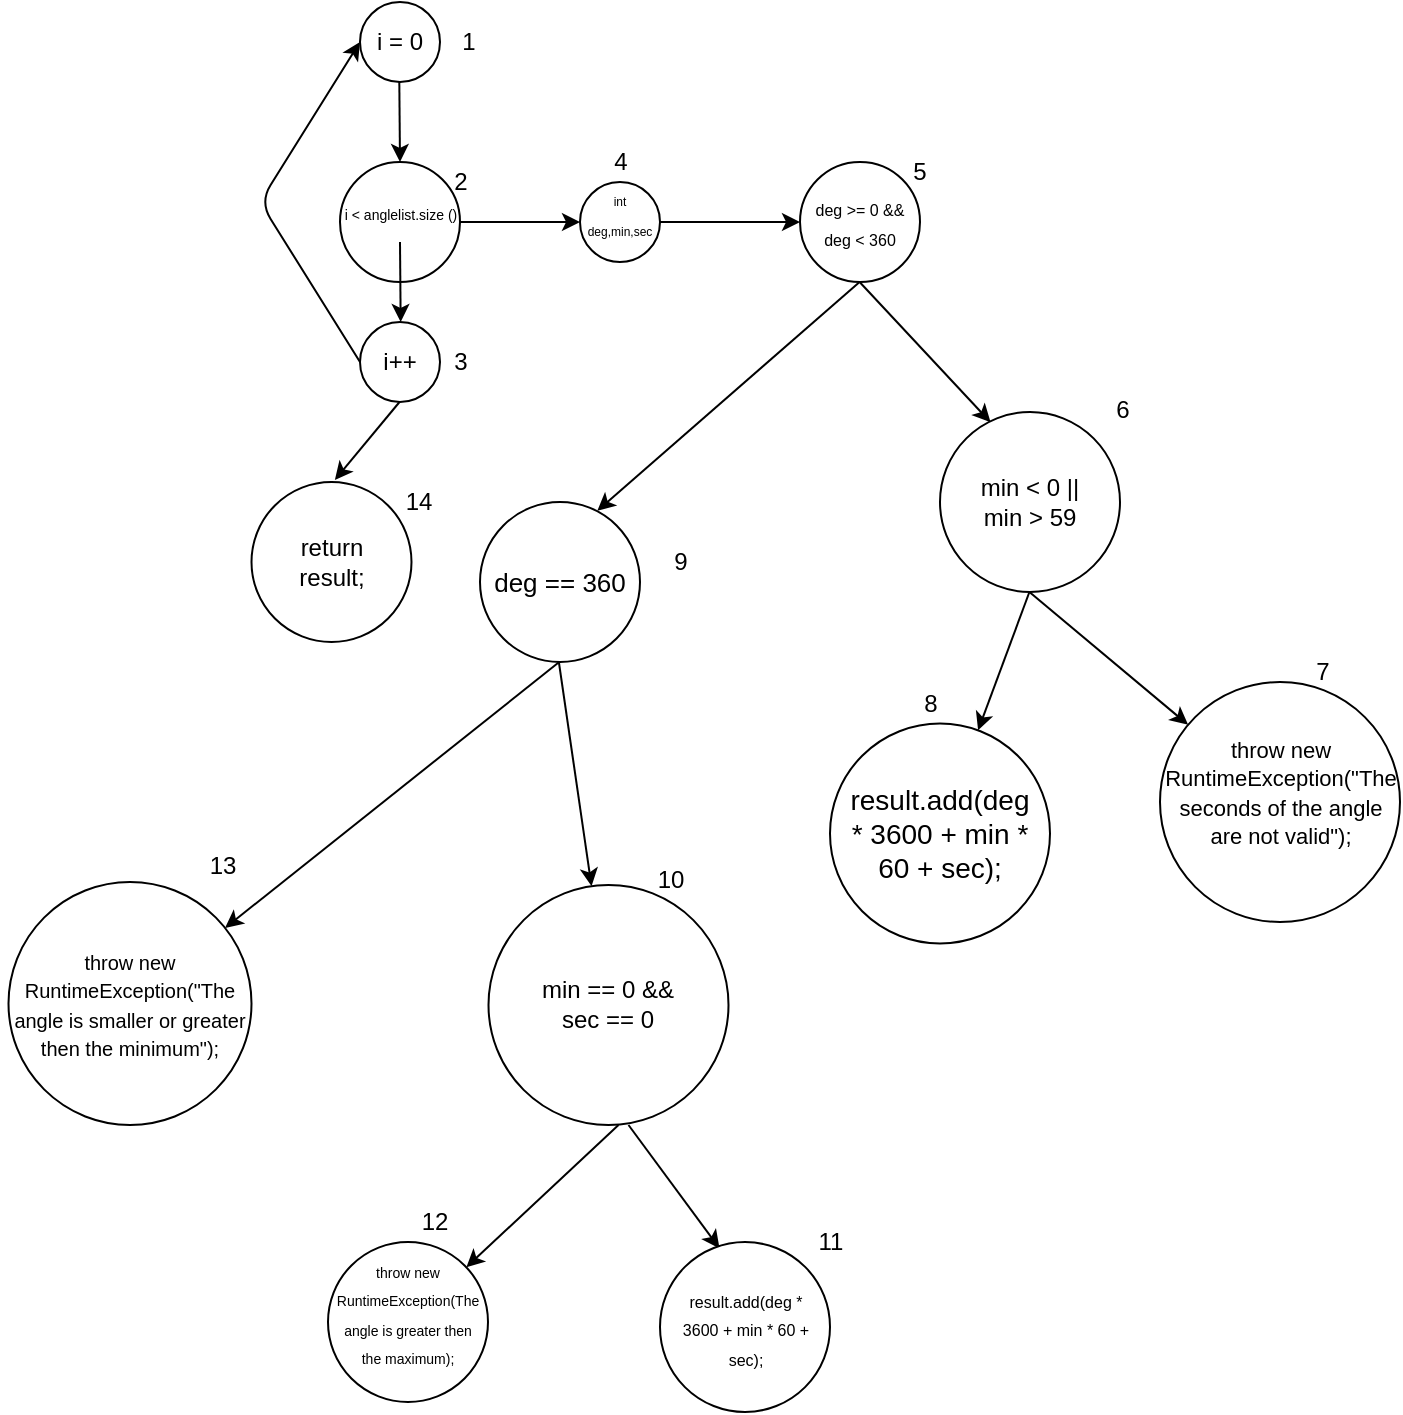 <mxfile version="13.2.3" type="device"><diagram id="tb1U6CzB2DWkU8TJfTTh" name="Page-1"><mxGraphModel dx="981" dy="548" grid="1" gridSize="10" guides="1" tooltips="1" connect="1" arrows="1" fold="1" page="1" pageScale="1" pageWidth="827" pageHeight="1169" math="0" shadow="0"><root><mxCell id="0"/><mxCell id="1" parent="0"/><mxCell id="IvsjY9yBTVIbyTIs3-FD-3" value="" style="ellipse;whiteSpace=wrap;html=1;aspect=fixed;" vertex="1" parent="1"><mxGeometry x="350" y="60" width="40" height="40" as="geometry"/></mxCell><mxCell id="IvsjY9yBTVIbyTIs3-FD-4" value="" style="endArrow=classic;html=1;" edge="1" parent="1"><mxGeometry width="50" height="50" relative="1" as="geometry"><mxPoint x="369.66" y="100" as="sourcePoint"/><mxPoint x="370" y="140" as="targetPoint"/><Array as="points"><mxPoint x="369.66" y="100"/></Array></mxGeometry></mxCell><mxCell id="IvsjY9yBTVIbyTIs3-FD-5" value="" style="ellipse;whiteSpace=wrap;html=1;aspect=fixed;" vertex="1" parent="1"><mxGeometry x="340" y="140" width="60" height="60" as="geometry"/></mxCell><mxCell id="IvsjY9yBTVIbyTIs3-FD-6" value="" style="ellipse;whiteSpace=wrap;html=1;aspect=fixed;" vertex="1" parent="1"><mxGeometry x="350" y="220" width="40" height="40" as="geometry"/></mxCell><mxCell id="IvsjY9yBTVIbyTIs3-FD-8" value="" style="endArrow=classic;html=1;" edge="1" parent="1"><mxGeometry width="50" height="50" relative="1" as="geometry"><mxPoint x="370" y="180" as="sourcePoint"/><mxPoint x="370.34" y="220" as="targetPoint"/><Array as="points"><mxPoint x="370.0" y="180"/></Array></mxGeometry></mxCell><mxCell id="IvsjY9yBTVIbyTIs3-FD-9" value="" style="ellipse;whiteSpace=wrap;html=1;aspect=fixed;" vertex="1" parent="1"><mxGeometry x="295.75" y="300" width="80" height="80" as="geometry"/></mxCell><mxCell id="IvsjY9yBTVIbyTIs3-FD-10" value="" style="endArrow=classic;html=1;entryX=0.521;entryY=-0.013;entryDx=0;entryDy=0;entryPerimeter=0;" edge="1" parent="1" target="IvsjY9yBTVIbyTIs3-FD-9"><mxGeometry width="50" height="50" relative="1" as="geometry"><mxPoint x="369.76" y="260" as="sourcePoint"/><mxPoint x="370.1" y="300" as="targetPoint"/><Array as="points"><mxPoint x="369.76" y="260"/></Array></mxGeometry></mxCell><mxCell id="IvsjY9yBTVIbyTIs3-FD-11" value="i = 0" style="text;html=1;strokeColor=none;fillColor=none;align=center;verticalAlign=middle;whiteSpace=wrap;rounded=0;" vertex="1" parent="1"><mxGeometry x="350" y="70" width="40" height="20" as="geometry"/></mxCell><mxCell id="IvsjY9yBTVIbyTIs3-FD-14" value="" style="endArrow=classic;html=1;entryX=0;entryY=0.5;entryDx=0;entryDy=0;" edge="1" parent="1" target="IvsjY9yBTVIbyTIs3-FD-11"><mxGeometry width="50" height="50" relative="1" as="geometry"><mxPoint x="350" y="240" as="sourcePoint"/><mxPoint x="300" y="170" as="targetPoint"/><Array as="points"><mxPoint x="300" y="160"/></Array></mxGeometry></mxCell><mxCell id="IvsjY9yBTVIbyTIs3-FD-15" value="&lt;font style=&quot;font-size: 7px&quot;&gt;i &amp;lt; anglelist.size ()&lt;/font&gt;" style="text;html=1;strokeColor=none;fillColor=none;align=center;verticalAlign=middle;whiteSpace=wrap;rounded=0;" vertex="1" parent="1"><mxGeometry x="338.5" y="160" width="63" height="10" as="geometry"/></mxCell><mxCell id="IvsjY9yBTVIbyTIs3-FD-16" value="i++" style="text;html=1;strokeColor=none;fillColor=none;align=center;verticalAlign=middle;whiteSpace=wrap;rounded=0;" vertex="1" parent="1"><mxGeometry x="350" y="230" width="40" height="20" as="geometry"/></mxCell><mxCell id="IvsjY9yBTVIbyTIs3-FD-18" value="1" style="text;html=1;align=center;verticalAlign=middle;resizable=0;points=[];autosize=1;" vertex="1" parent="1"><mxGeometry x="394" y="70" width="20" height="20" as="geometry"/></mxCell><mxCell id="IvsjY9yBTVIbyTIs3-FD-19" value="2" style="text;html=1;align=center;verticalAlign=middle;resizable=0;points=[];autosize=1;" vertex="1" parent="1"><mxGeometry x="390" y="140" width="20" height="20" as="geometry"/></mxCell><mxCell id="IvsjY9yBTVIbyTIs3-FD-20" value="3" style="text;html=1;align=center;verticalAlign=middle;resizable=0;points=[];autosize=1;" vertex="1" parent="1"><mxGeometry x="390" y="230" width="20" height="20" as="geometry"/></mxCell><mxCell id="IvsjY9yBTVIbyTIs3-FD-21" value="4" style="text;html=1;align=center;verticalAlign=middle;resizable=0;points=[];autosize=1;" vertex="1" parent="1"><mxGeometry x="470" y="130" width="20" height="20" as="geometry"/></mxCell><mxCell id="IvsjY9yBTVIbyTIs3-FD-22" value="" style="endArrow=classic;html=1;" edge="1" parent="1" target="IvsjY9yBTVIbyTIs3-FD-23"><mxGeometry width="50" height="50" relative="1" as="geometry"><mxPoint x="400" y="170" as="sourcePoint"/><mxPoint x="450" y="170" as="targetPoint"/><Array as="points"><mxPoint x="400.0" y="170"/></Array></mxGeometry></mxCell><mxCell id="IvsjY9yBTVIbyTIs3-FD-23" value="" style="ellipse;whiteSpace=wrap;html=1;aspect=fixed;" vertex="1" parent="1"><mxGeometry x="460" y="150" width="40" height="40" as="geometry"/></mxCell><mxCell id="IvsjY9yBTVIbyTIs3-FD-24" value="&lt;font style=&quot;font-size: 6px&quot;&gt;int deg,min,sec&lt;/font&gt;" style="text;html=1;strokeColor=none;fillColor=none;align=center;verticalAlign=middle;whiteSpace=wrap;rounded=0;" vertex="1" parent="1"><mxGeometry x="460" y="155" width="40" height="20" as="geometry"/></mxCell><mxCell id="IvsjY9yBTVIbyTIs3-FD-25" value="" style="endArrow=classic;html=1;" edge="1" parent="1" target="IvsjY9yBTVIbyTIs3-FD-26"><mxGeometry width="50" height="50" relative="1" as="geometry"><mxPoint x="500" y="170" as="sourcePoint"/><mxPoint x="570" y="170" as="targetPoint"/><Array as="points"><mxPoint x="500.0" y="170"/></Array></mxGeometry></mxCell><mxCell id="IvsjY9yBTVIbyTIs3-FD-26" value="" style="ellipse;whiteSpace=wrap;html=1;aspect=fixed;" vertex="1" parent="1"><mxGeometry x="570" y="140" width="60" height="60" as="geometry"/></mxCell><mxCell id="IvsjY9yBTVIbyTIs3-FD-32" value="&lt;font style=&quot;font-size: 8px&quot;&gt;deg &amp;gt;= 0 &amp;amp;&amp;amp; &lt;br&gt;deg &amp;lt; 360&lt;/font&gt;" style="text;html=1;strokeColor=none;fillColor=none;align=center;verticalAlign=middle;whiteSpace=wrap;rounded=0;" vertex="1" parent="1"><mxGeometry x="575" y="160" width="50" height="20" as="geometry"/></mxCell><mxCell id="IvsjY9yBTVIbyTIs3-FD-33" value="5" style="text;html=1;strokeColor=none;fillColor=none;align=center;verticalAlign=middle;whiteSpace=wrap;rounded=0;" vertex="1" parent="1"><mxGeometry x="610" y="135" width="40" height="20" as="geometry"/></mxCell><mxCell id="IvsjY9yBTVIbyTIs3-FD-59" value="" style="endArrow=classic;html=1;entryX=0.733;entryY=0.055;entryDx=0;entryDy=0;entryPerimeter=0;" edge="1" parent="1" target="IvsjY9yBTVIbyTIs3-FD-61"><mxGeometry width="50" height="50" relative="1" as="geometry"><mxPoint x="599.8" y="200" as="sourcePoint"/><mxPoint x="540" y="270" as="targetPoint"/><Array as="points"><mxPoint x="599.8" y="200"/></Array></mxGeometry></mxCell><mxCell id="IvsjY9yBTVIbyTIs3-FD-60" value="" style="endArrow=classic;html=1;entryX=0.281;entryY=0.057;entryDx=0;entryDy=0;entryPerimeter=0;" edge="1" parent="1" target="IvsjY9yBTVIbyTIs3-FD-78"><mxGeometry width="50" height="50" relative="1" as="geometry"><mxPoint x="599.8" y="200" as="sourcePoint"/><mxPoint x="660" y="270" as="targetPoint"/><Array as="points"><mxPoint x="599.8" y="200"/></Array></mxGeometry></mxCell><mxCell id="IvsjY9yBTVIbyTIs3-FD-61" value="" style="ellipse;whiteSpace=wrap;html=1;aspect=fixed;" vertex="1" parent="1"><mxGeometry x="410" y="310" width="80" height="80" as="geometry"/></mxCell><mxCell id="IvsjY9yBTVIbyTIs3-FD-63" value="&lt;font style=&quot;font-size: 13px&quot;&gt;deg == 360&lt;/font&gt;" style="text;html=1;strokeColor=none;fillColor=none;align=center;verticalAlign=middle;whiteSpace=wrap;rounded=0;" vertex="1" parent="1"><mxGeometry x="415" y="340" width="70" height="20" as="geometry"/></mxCell><mxCell id="IvsjY9yBTVIbyTIs3-FD-64" value="" style="endArrow=classic;html=1;" edge="1" parent="1" target="IvsjY9yBTVIbyTIs3-FD-65"><mxGeometry width="50" height="50" relative="1" as="geometry"><mxPoint x="449.6" y="390" as="sourcePoint"/><mxPoint x="400" y="440" as="targetPoint"/><Array as="points"><mxPoint x="449.6" y="390"/></Array></mxGeometry></mxCell><mxCell id="IvsjY9yBTVIbyTIs3-FD-65" value="" style="ellipse;whiteSpace=wrap;html=1;aspect=fixed;" vertex="1" parent="1"><mxGeometry x="174.25" y="500" width="121.5" height="121.5" as="geometry"/></mxCell><mxCell id="IvsjY9yBTVIbyTIs3-FD-67" value="&lt;font style=&quot;font-size: 10px&quot;&gt;throw new RuntimeException(&quot;The angle is smaller or greater then the minimum&quot;);&lt;/font&gt;" style="text;html=1;strokeColor=none;fillColor=none;align=center;verticalAlign=middle;whiteSpace=wrap;rounded=0;" vertex="1" parent="1"><mxGeometry x="170" y="530.75" width="130" height="60" as="geometry"/></mxCell><mxCell id="IvsjY9yBTVIbyTIs3-FD-70" value="" style="ellipse;whiteSpace=wrap;html=1;aspect=fixed;" vertex="1" parent="1"><mxGeometry x="414.25" y="501.5" width="120" height="120" as="geometry"/></mxCell><mxCell id="IvsjY9yBTVIbyTIs3-FD-71" value="&lt;font style=&quot;font-size: 12px&quot;&gt;min == 0 &amp;amp;&amp;amp; sec == 0&lt;/font&gt;" style="text;html=1;strokeColor=none;fillColor=none;align=center;verticalAlign=middle;whiteSpace=wrap;rounded=0;" vertex="1" parent="1"><mxGeometry x="439.25" y="543.25" width="70" height="35" as="geometry"/></mxCell><mxCell id="IvsjY9yBTVIbyTIs3-FD-72" value="" style="endArrow=classic;html=1;" edge="1" parent="1" target="IvsjY9yBTVIbyTIs3-FD-74"><mxGeometry width="50" height="50" relative="1" as="geometry"><mxPoint x="479.25" y="621.5" as="sourcePoint"/><mxPoint x="392.534" y="681.716" as="targetPoint"/><Array as="points"><mxPoint x="479.25" y="621.5"/></Array></mxGeometry></mxCell><mxCell id="IvsjY9yBTVIbyTIs3-FD-73" value="" style="endArrow=classic;html=1;entryX=0.35;entryY=0.037;entryDx=0;entryDy=0;entryPerimeter=0;" edge="1" parent="1" target="IvsjY9yBTVIbyTIs3-FD-75"><mxGeometry width="50" height="50" relative="1" as="geometry"><mxPoint x="484.25" y="621.5" as="sourcePoint"/><mxPoint x="531.25" y="683.5" as="targetPoint"/><Array as="points"><mxPoint x="484.25" y="621.5"/></Array></mxGeometry></mxCell><mxCell id="IvsjY9yBTVIbyTIs3-FD-74" value="" style="ellipse;whiteSpace=wrap;html=1;aspect=fixed;" vertex="1" parent="1"><mxGeometry x="334" y="680" width="80" height="80" as="geometry"/></mxCell><mxCell id="IvsjY9yBTVIbyTIs3-FD-75" value="" style="ellipse;whiteSpace=wrap;html=1;aspect=fixed;" vertex="1" parent="1"><mxGeometry x="500" y="680" width="85" height="85" as="geometry"/></mxCell><mxCell id="IvsjY9yBTVIbyTIs3-FD-76" value="&lt;font style=&quot;font-size: 8px&quot;&gt;result.add(deg * 3600 + min * 60 + sec);&lt;/font&gt;" style="text;html=1;strokeColor=none;fillColor=none;align=center;verticalAlign=middle;whiteSpace=wrap;rounded=0;" vertex="1" parent="1"><mxGeometry x="507.5" y="686.25" width="70" height="72.5" as="geometry"/></mxCell><mxCell id="IvsjY9yBTVIbyTIs3-FD-77" value="&lt;font style=&quot;font-size: 7px&quot;&gt;throw new RuntimeException(The angle is greater then the maximum);&lt;/font&gt;" style="text;html=1;strokeColor=none;fillColor=none;align=center;verticalAlign=middle;whiteSpace=wrap;rounded=0;" vertex="1" parent="1"><mxGeometry x="339" y="670" width="70" height="90" as="geometry"/></mxCell><mxCell id="IvsjY9yBTVIbyTIs3-FD-78" value="" style="ellipse;whiteSpace=wrap;html=1;aspect=fixed;" vertex="1" parent="1"><mxGeometry x="640" y="265" width="90" height="90" as="geometry"/></mxCell><mxCell id="IvsjY9yBTVIbyTIs3-FD-79" value="min &amp;lt; 0 || min &amp;gt; 59" style="text;html=1;strokeColor=none;fillColor=none;align=center;verticalAlign=middle;whiteSpace=wrap;rounded=0;" vertex="1" parent="1"><mxGeometry x="650" y="300" width="70" height="20" as="geometry"/></mxCell><mxCell id="IvsjY9yBTVIbyTIs3-FD-80" value="" style="endArrow=classic;html=1;" edge="1" parent="1" target="IvsjY9yBTVIbyTIs3-FD-85"><mxGeometry width="50" height="50" relative="1" as="geometry"><mxPoint x="684.71" y="355" as="sourcePoint"/><mxPoint x="760" y="410" as="targetPoint"/><Array as="points"><mxPoint x="684.71" y="355"/></Array></mxGeometry></mxCell><mxCell id="IvsjY9yBTVIbyTIs3-FD-82" value="" style="endArrow=classic;html=1;" edge="1" parent="1" target="IvsjY9yBTVIbyTIs3-FD-70"><mxGeometry width="50" height="50" relative="1" as="geometry"><mxPoint x="449.43" y="390" as="sourcePoint"/><mxPoint x="449.77" y="430" as="targetPoint"/><Array as="points"><mxPoint x="449.43" y="390"/></Array></mxGeometry></mxCell><mxCell id="IvsjY9yBTVIbyTIs3-FD-84" value="" style="endArrow=classic;html=1;" edge="1" parent="1" target="IvsjY9yBTVIbyTIs3-FD-87"><mxGeometry width="50" height="50" relative="1" as="geometry"><mxPoint x="684.71" y="355" as="sourcePoint"/><mxPoint x="640" y="425" as="targetPoint"/><Array as="points"><mxPoint x="684.71" y="355"/></Array></mxGeometry></mxCell><mxCell id="IvsjY9yBTVIbyTIs3-FD-85" value="" style="ellipse;whiteSpace=wrap;html=1;aspect=fixed;" vertex="1" parent="1"><mxGeometry x="750" y="400" width="120" height="120" as="geometry"/></mxCell><mxCell id="IvsjY9yBTVIbyTIs3-FD-86" value="&lt;font style=&quot;font-size: 11px&quot;&gt;throw new RuntimeException(&quot;The seconds of the angle are not valid&quot;);&lt;/font&gt;" style="text;html=1;strokeColor=none;fillColor=none;align=center;verticalAlign=middle;whiteSpace=wrap;rounded=0;" vertex="1" parent="1"><mxGeometry x="767.5" y="430" width="85" height="50" as="geometry"/></mxCell><mxCell id="IvsjY9yBTVIbyTIs3-FD-87" value="" style="ellipse;whiteSpace=wrap;html=1;aspect=fixed;" vertex="1" parent="1"><mxGeometry x="585" y="420.75" width="110" height="110" as="geometry"/></mxCell><mxCell id="IvsjY9yBTVIbyTIs3-FD-88" value="&lt;font style=&quot;font-size: 14px&quot;&gt;&lt;span&gt;result.add(deg * 3600 + min * 60 + sec);&lt;/span&gt;&lt;br&gt;&lt;/font&gt;" style="text;html=1;strokeColor=none;fillColor=none;align=center;verticalAlign=middle;whiteSpace=wrap;rounded=0;" vertex="1" parent="1"><mxGeometry x="590" y="443.63" width="100" height="64.25" as="geometry"/></mxCell><mxCell id="IvsjY9yBTVIbyTIs3-FD-91" value="return result;" style="text;html=1;strokeColor=none;fillColor=none;align=center;verticalAlign=middle;whiteSpace=wrap;rounded=0;" vertex="1" parent="1"><mxGeometry x="310.75" y="325" width="50" height="30" as="geometry"/></mxCell><mxCell id="IvsjY9yBTVIbyTIs3-FD-92" value="6" style="text;html=1;align=center;verticalAlign=middle;resizable=0;points=[];autosize=1;" vertex="1" parent="1"><mxGeometry x="721" y="254" width="20" height="20" as="geometry"/></mxCell><mxCell id="IvsjY9yBTVIbyTIs3-FD-93" value="7" style="text;html=1;align=center;verticalAlign=middle;resizable=0;points=[];autosize=1;" vertex="1" parent="1"><mxGeometry x="821" y="385" width="20" height="20" as="geometry"/></mxCell><mxCell id="IvsjY9yBTVIbyTIs3-FD-94" value="8" style="text;html=1;align=center;verticalAlign=middle;resizable=0;points=[];autosize=1;" vertex="1" parent="1"><mxGeometry x="625" y="400.75" width="20" height="20" as="geometry"/></mxCell><mxCell id="IvsjY9yBTVIbyTIs3-FD-95" value="9" style="text;html=1;align=center;verticalAlign=middle;resizable=0;points=[];autosize=1;" vertex="1" parent="1"><mxGeometry x="500" y="330" width="20" height="20" as="geometry"/></mxCell><mxCell id="IvsjY9yBTVIbyTIs3-FD-96" value="10" style="text;html=1;align=center;verticalAlign=middle;resizable=0;points=[];autosize=1;" vertex="1" parent="1"><mxGeometry x="490" y="489" width="30" height="20" as="geometry"/></mxCell><mxCell id="IvsjY9yBTVIbyTIs3-FD-98" value="14" style="text;html=1;align=center;verticalAlign=middle;resizable=0;points=[];autosize=1;" vertex="1" parent="1"><mxGeometry x="364" y="300" width="30" height="20" as="geometry"/></mxCell><mxCell id="IvsjY9yBTVIbyTIs3-FD-99" value="11" style="text;html=1;align=center;verticalAlign=middle;resizable=0;points=[];autosize=1;" vertex="1" parent="1"><mxGeometry x="570" y="670" width="30" height="20" as="geometry"/></mxCell><mxCell id="IvsjY9yBTVIbyTIs3-FD-100" value="12" style="text;html=1;align=center;verticalAlign=middle;resizable=0;points=[];autosize=1;" vertex="1" parent="1"><mxGeometry x="371.5" y="660" width="30" height="20" as="geometry"/></mxCell><mxCell id="IvsjY9yBTVIbyTIs3-FD-101" value="13" style="text;html=1;align=center;verticalAlign=middle;resizable=0;points=[];autosize=1;" vertex="1" parent="1"><mxGeometry x="265.75" y="481.5" width="30" height="20" as="geometry"/></mxCell></root></mxGraphModel></diagram></mxfile>